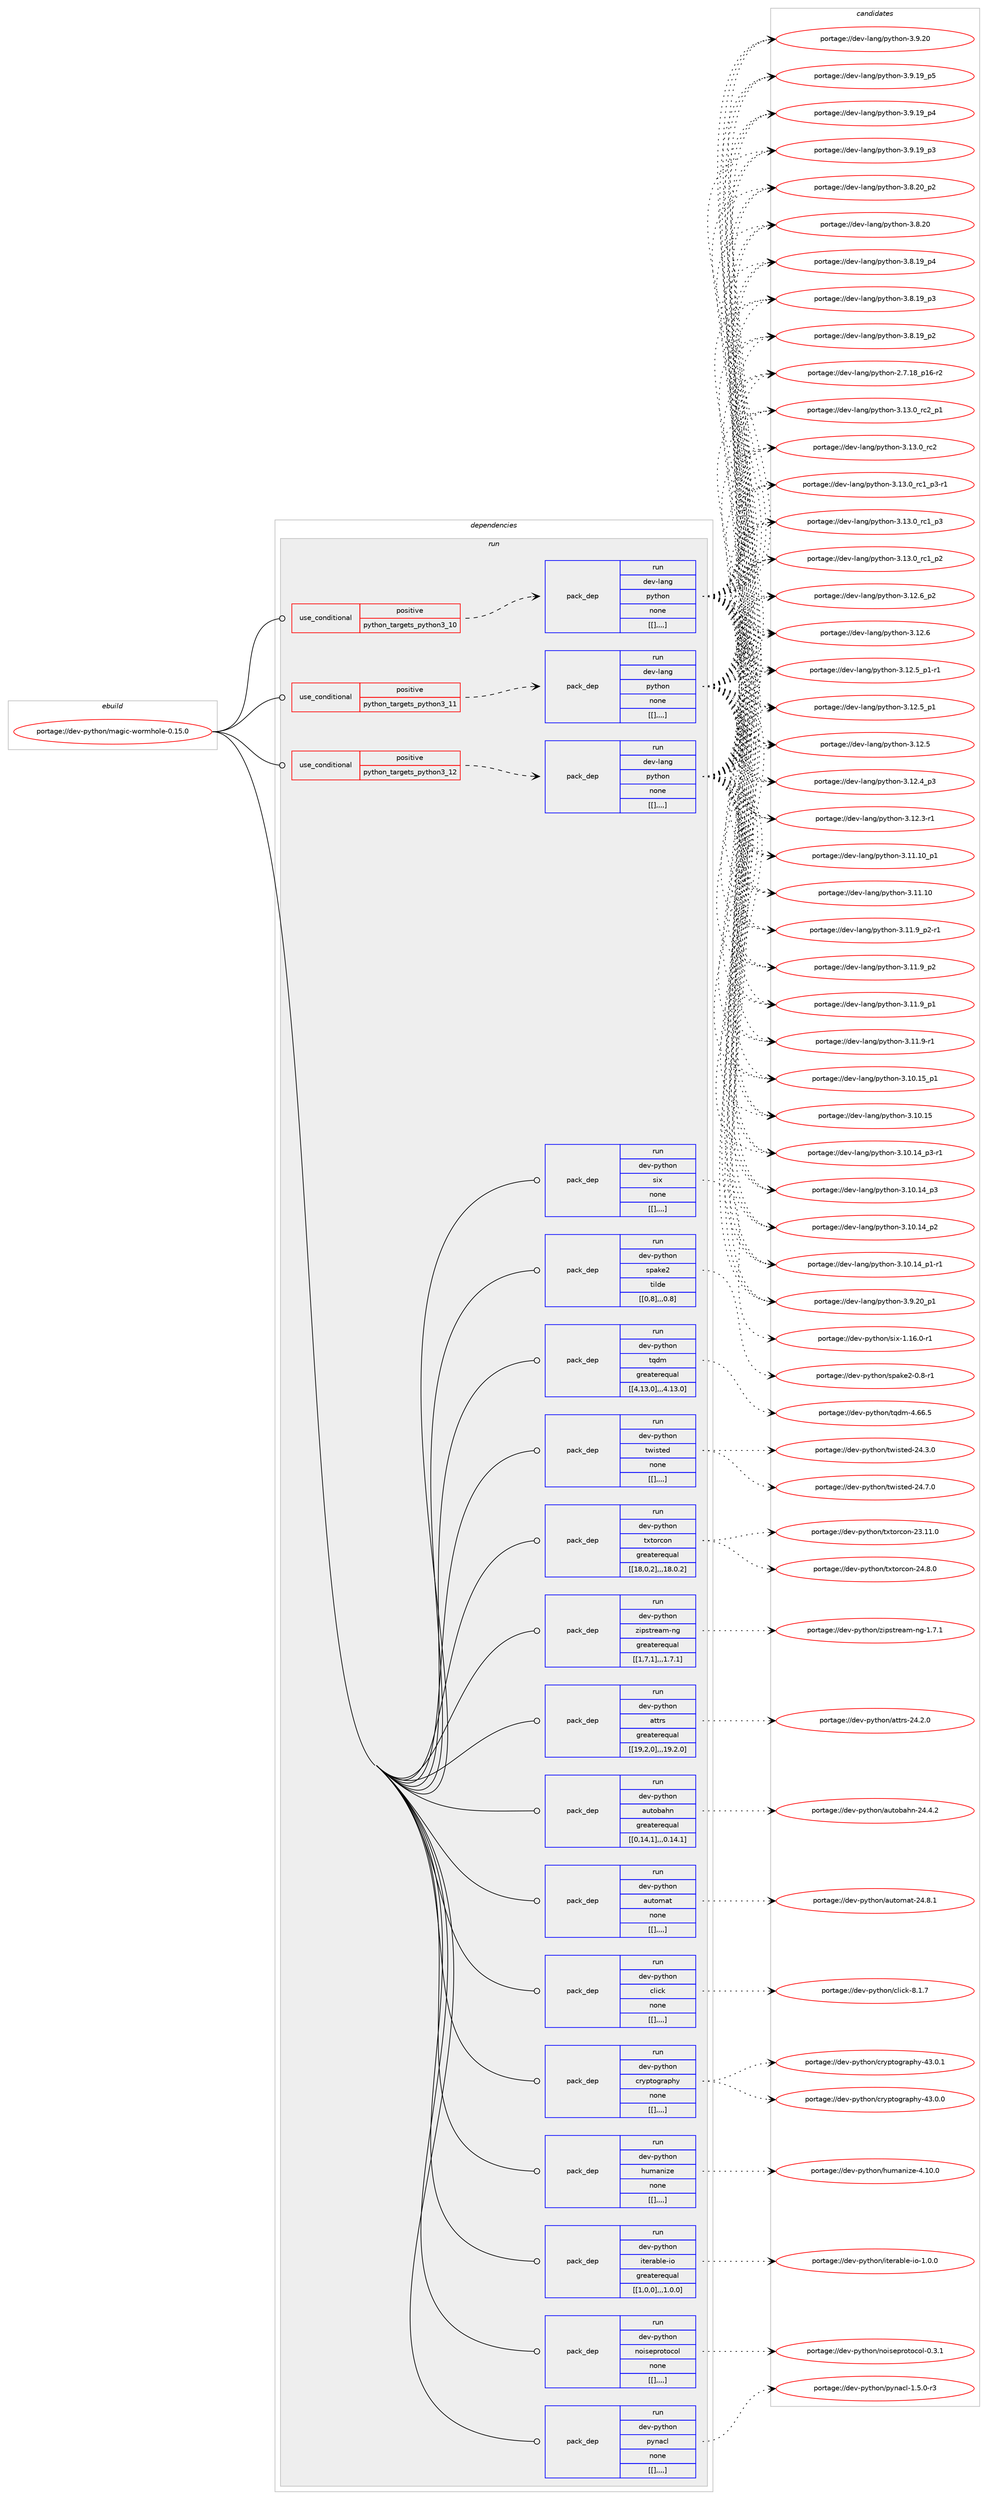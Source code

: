 digraph prolog {

# *************
# Graph options
# *************

newrank=true;
concentrate=true;
compound=true;
graph [rankdir=LR,fontname=Helvetica,fontsize=10,ranksep=1.5];#, ranksep=2.5, nodesep=0.2];
edge  [arrowhead=vee];
node  [fontname=Helvetica,fontsize=10];

# **********
# The ebuild
# **********

subgraph cluster_leftcol {
color=gray;
label=<<i>ebuild</i>>;
id [label="portage://dev-python/magic-wormhole-0.15.0", color=red, width=4, href="../dev-python/magic-wormhole-0.15.0.svg"];
}

# ****************
# The dependencies
# ****************

subgraph cluster_midcol {
color=gray;
label=<<i>dependencies</i>>;
subgraph cluster_compile {
fillcolor="#eeeeee";
style=filled;
label=<<i>compile</i>>;
}
subgraph cluster_compileandrun {
fillcolor="#eeeeee";
style=filled;
label=<<i>compile and run</i>>;
}
subgraph cluster_run {
fillcolor="#eeeeee";
style=filled;
label=<<i>run</i>>;
subgraph cond35739 {
dependency152443 [label=<<TABLE BORDER="0" CELLBORDER="1" CELLSPACING="0" CELLPADDING="4"><TR><TD ROWSPAN="3" CELLPADDING="10">use_conditional</TD></TR><TR><TD>positive</TD></TR><TR><TD>python_targets_python3_10</TD></TR></TABLE>>, shape=none, color=red];
subgraph pack115490 {
dependency152444 [label=<<TABLE BORDER="0" CELLBORDER="1" CELLSPACING="0" CELLPADDING="4" WIDTH="220"><TR><TD ROWSPAN="6" CELLPADDING="30">pack_dep</TD></TR><TR><TD WIDTH="110">run</TD></TR><TR><TD>dev-lang</TD></TR><TR><TD>python</TD></TR><TR><TD>none</TD></TR><TR><TD>[[],,,,]</TD></TR></TABLE>>, shape=none, color=blue];
}
dependency152443:e -> dependency152444:w [weight=20,style="dashed",arrowhead="vee"];
}
id:e -> dependency152443:w [weight=20,style="solid",arrowhead="odot"];
subgraph cond35740 {
dependency152445 [label=<<TABLE BORDER="0" CELLBORDER="1" CELLSPACING="0" CELLPADDING="4"><TR><TD ROWSPAN="3" CELLPADDING="10">use_conditional</TD></TR><TR><TD>positive</TD></TR><TR><TD>python_targets_python3_11</TD></TR></TABLE>>, shape=none, color=red];
subgraph pack115491 {
dependency152446 [label=<<TABLE BORDER="0" CELLBORDER="1" CELLSPACING="0" CELLPADDING="4" WIDTH="220"><TR><TD ROWSPAN="6" CELLPADDING="30">pack_dep</TD></TR><TR><TD WIDTH="110">run</TD></TR><TR><TD>dev-lang</TD></TR><TR><TD>python</TD></TR><TR><TD>none</TD></TR><TR><TD>[[],,,,]</TD></TR></TABLE>>, shape=none, color=blue];
}
dependency152445:e -> dependency152446:w [weight=20,style="dashed",arrowhead="vee"];
}
id:e -> dependency152445:w [weight=20,style="solid",arrowhead="odot"];
subgraph cond35741 {
dependency152447 [label=<<TABLE BORDER="0" CELLBORDER="1" CELLSPACING="0" CELLPADDING="4"><TR><TD ROWSPAN="3" CELLPADDING="10">use_conditional</TD></TR><TR><TD>positive</TD></TR><TR><TD>python_targets_python3_12</TD></TR></TABLE>>, shape=none, color=red];
subgraph pack115492 {
dependency152448 [label=<<TABLE BORDER="0" CELLBORDER="1" CELLSPACING="0" CELLPADDING="4" WIDTH="220"><TR><TD ROWSPAN="6" CELLPADDING="30">pack_dep</TD></TR><TR><TD WIDTH="110">run</TD></TR><TR><TD>dev-lang</TD></TR><TR><TD>python</TD></TR><TR><TD>none</TD></TR><TR><TD>[[],,,,]</TD></TR></TABLE>>, shape=none, color=blue];
}
dependency152447:e -> dependency152448:w [weight=20,style="dashed",arrowhead="vee"];
}
id:e -> dependency152447:w [weight=20,style="solid",arrowhead="odot"];
subgraph pack115493 {
dependency152449 [label=<<TABLE BORDER="0" CELLBORDER="1" CELLSPACING="0" CELLPADDING="4" WIDTH="220"><TR><TD ROWSPAN="6" CELLPADDING="30">pack_dep</TD></TR><TR><TD WIDTH="110">run</TD></TR><TR><TD>dev-python</TD></TR><TR><TD>attrs</TD></TR><TR><TD>greaterequal</TD></TR><TR><TD>[[19,2,0],,,19.2.0]</TD></TR></TABLE>>, shape=none, color=blue];
}
id:e -> dependency152449:w [weight=20,style="solid",arrowhead="odot"];
subgraph pack115494 {
dependency152450 [label=<<TABLE BORDER="0" CELLBORDER="1" CELLSPACING="0" CELLPADDING="4" WIDTH="220"><TR><TD ROWSPAN="6" CELLPADDING="30">pack_dep</TD></TR><TR><TD WIDTH="110">run</TD></TR><TR><TD>dev-python</TD></TR><TR><TD>autobahn</TD></TR><TR><TD>greaterequal</TD></TR><TR><TD>[[0,14,1],,,0.14.1]</TD></TR></TABLE>>, shape=none, color=blue];
}
id:e -> dependency152450:w [weight=20,style="solid",arrowhead="odot"];
subgraph pack115495 {
dependency152451 [label=<<TABLE BORDER="0" CELLBORDER="1" CELLSPACING="0" CELLPADDING="4" WIDTH="220"><TR><TD ROWSPAN="6" CELLPADDING="30">pack_dep</TD></TR><TR><TD WIDTH="110">run</TD></TR><TR><TD>dev-python</TD></TR><TR><TD>automat</TD></TR><TR><TD>none</TD></TR><TR><TD>[[],,,,]</TD></TR></TABLE>>, shape=none, color=blue];
}
id:e -> dependency152451:w [weight=20,style="solid",arrowhead="odot"];
subgraph pack115496 {
dependency152452 [label=<<TABLE BORDER="0" CELLBORDER="1" CELLSPACING="0" CELLPADDING="4" WIDTH="220"><TR><TD ROWSPAN="6" CELLPADDING="30">pack_dep</TD></TR><TR><TD WIDTH="110">run</TD></TR><TR><TD>dev-python</TD></TR><TR><TD>click</TD></TR><TR><TD>none</TD></TR><TR><TD>[[],,,,]</TD></TR></TABLE>>, shape=none, color=blue];
}
id:e -> dependency152452:w [weight=20,style="solid",arrowhead="odot"];
subgraph pack115497 {
dependency152453 [label=<<TABLE BORDER="0" CELLBORDER="1" CELLSPACING="0" CELLPADDING="4" WIDTH="220"><TR><TD ROWSPAN="6" CELLPADDING="30">pack_dep</TD></TR><TR><TD WIDTH="110">run</TD></TR><TR><TD>dev-python</TD></TR><TR><TD>cryptography</TD></TR><TR><TD>none</TD></TR><TR><TD>[[],,,,]</TD></TR></TABLE>>, shape=none, color=blue];
}
id:e -> dependency152453:w [weight=20,style="solid",arrowhead="odot"];
subgraph pack115498 {
dependency152454 [label=<<TABLE BORDER="0" CELLBORDER="1" CELLSPACING="0" CELLPADDING="4" WIDTH="220"><TR><TD ROWSPAN="6" CELLPADDING="30">pack_dep</TD></TR><TR><TD WIDTH="110">run</TD></TR><TR><TD>dev-python</TD></TR><TR><TD>humanize</TD></TR><TR><TD>none</TD></TR><TR><TD>[[],,,,]</TD></TR></TABLE>>, shape=none, color=blue];
}
id:e -> dependency152454:w [weight=20,style="solid",arrowhead="odot"];
subgraph pack115499 {
dependency152455 [label=<<TABLE BORDER="0" CELLBORDER="1" CELLSPACING="0" CELLPADDING="4" WIDTH="220"><TR><TD ROWSPAN="6" CELLPADDING="30">pack_dep</TD></TR><TR><TD WIDTH="110">run</TD></TR><TR><TD>dev-python</TD></TR><TR><TD>iterable-io</TD></TR><TR><TD>greaterequal</TD></TR><TR><TD>[[1,0,0],,,1.0.0]</TD></TR></TABLE>>, shape=none, color=blue];
}
id:e -> dependency152455:w [weight=20,style="solid",arrowhead="odot"];
subgraph pack115500 {
dependency152456 [label=<<TABLE BORDER="0" CELLBORDER="1" CELLSPACING="0" CELLPADDING="4" WIDTH="220"><TR><TD ROWSPAN="6" CELLPADDING="30">pack_dep</TD></TR><TR><TD WIDTH="110">run</TD></TR><TR><TD>dev-python</TD></TR><TR><TD>noiseprotocol</TD></TR><TR><TD>none</TD></TR><TR><TD>[[],,,,]</TD></TR></TABLE>>, shape=none, color=blue];
}
id:e -> dependency152456:w [weight=20,style="solid",arrowhead="odot"];
subgraph pack115501 {
dependency152457 [label=<<TABLE BORDER="0" CELLBORDER="1" CELLSPACING="0" CELLPADDING="4" WIDTH="220"><TR><TD ROWSPAN="6" CELLPADDING="30">pack_dep</TD></TR><TR><TD WIDTH="110">run</TD></TR><TR><TD>dev-python</TD></TR><TR><TD>pynacl</TD></TR><TR><TD>none</TD></TR><TR><TD>[[],,,,]</TD></TR></TABLE>>, shape=none, color=blue];
}
id:e -> dependency152457:w [weight=20,style="solid",arrowhead="odot"];
subgraph pack115502 {
dependency152458 [label=<<TABLE BORDER="0" CELLBORDER="1" CELLSPACING="0" CELLPADDING="4" WIDTH="220"><TR><TD ROWSPAN="6" CELLPADDING="30">pack_dep</TD></TR><TR><TD WIDTH="110">run</TD></TR><TR><TD>dev-python</TD></TR><TR><TD>six</TD></TR><TR><TD>none</TD></TR><TR><TD>[[],,,,]</TD></TR></TABLE>>, shape=none, color=blue];
}
id:e -> dependency152458:w [weight=20,style="solid",arrowhead="odot"];
subgraph pack115503 {
dependency152459 [label=<<TABLE BORDER="0" CELLBORDER="1" CELLSPACING="0" CELLPADDING="4" WIDTH="220"><TR><TD ROWSPAN="6" CELLPADDING="30">pack_dep</TD></TR><TR><TD WIDTH="110">run</TD></TR><TR><TD>dev-python</TD></TR><TR><TD>spake2</TD></TR><TR><TD>tilde</TD></TR><TR><TD>[[0,8],,,0.8]</TD></TR></TABLE>>, shape=none, color=blue];
}
id:e -> dependency152459:w [weight=20,style="solid",arrowhead="odot"];
subgraph pack115504 {
dependency152460 [label=<<TABLE BORDER="0" CELLBORDER="1" CELLSPACING="0" CELLPADDING="4" WIDTH="220"><TR><TD ROWSPAN="6" CELLPADDING="30">pack_dep</TD></TR><TR><TD WIDTH="110">run</TD></TR><TR><TD>dev-python</TD></TR><TR><TD>tqdm</TD></TR><TR><TD>greaterequal</TD></TR><TR><TD>[[4,13,0],,,4.13.0]</TD></TR></TABLE>>, shape=none, color=blue];
}
id:e -> dependency152460:w [weight=20,style="solid",arrowhead="odot"];
subgraph pack115505 {
dependency152461 [label=<<TABLE BORDER="0" CELLBORDER="1" CELLSPACING="0" CELLPADDING="4" WIDTH="220"><TR><TD ROWSPAN="6" CELLPADDING="30">pack_dep</TD></TR><TR><TD WIDTH="110">run</TD></TR><TR><TD>dev-python</TD></TR><TR><TD>twisted</TD></TR><TR><TD>none</TD></TR><TR><TD>[[],,,,]</TD></TR></TABLE>>, shape=none, color=blue];
}
id:e -> dependency152461:w [weight=20,style="solid",arrowhead="odot"];
subgraph pack115506 {
dependency152462 [label=<<TABLE BORDER="0" CELLBORDER="1" CELLSPACING="0" CELLPADDING="4" WIDTH="220"><TR><TD ROWSPAN="6" CELLPADDING="30">pack_dep</TD></TR><TR><TD WIDTH="110">run</TD></TR><TR><TD>dev-python</TD></TR><TR><TD>txtorcon</TD></TR><TR><TD>greaterequal</TD></TR><TR><TD>[[18,0,2],,,18.0.2]</TD></TR></TABLE>>, shape=none, color=blue];
}
id:e -> dependency152462:w [weight=20,style="solid",arrowhead="odot"];
subgraph pack115507 {
dependency152463 [label=<<TABLE BORDER="0" CELLBORDER="1" CELLSPACING="0" CELLPADDING="4" WIDTH="220"><TR><TD ROWSPAN="6" CELLPADDING="30">pack_dep</TD></TR><TR><TD WIDTH="110">run</TD></TR><TR><TD>dev-python</TD></TR><TR><TD>zipstream-ng</TD></TR><TR><TD>greaterequal</TD></TR><TR><TD>[[1,7,1],,,1.7.1]</TD></TR></TABLE>>, shape=none, color=blue];
}
id:e -> dependency152463:w [weight=20,style="solid",arrowhead="odot"];
}
}

# **************
# The candidates
# **************

subgraph cluster_choices {
rank=same;
color=gray;
label=<<i>candidates</i>>;

subgraph choice115490 {
color=black;
nodesep=1;
choice100101118451089711010347112121116104111110455146495146489511499509511249 [label="portage://dev-lang/python-3.13.0_rc2_p1", color=red, width=4,href="../dev-lang/python-3.13.0_rc2_p1.svg"];
choice10010111845108971101034711212111610411111045514649514648951149950 [label="portage://dev-lang/python-3.13.0_rc2", color=red, width=4,href="../dev-lang/python-3.13.0_rc2.svg"];
choice1001011184510897110103471121211161041111104551464951464895114994995112514511449 [label="portage://dev-lang/python-3.13.0_rc1_p3-r1", color=red, width=4,href="../dev-lang/python-3.13.0_rc1_p3-r1.svg"];
choice100101118451089711010347112121116104111110455146495146489511499499511251 [label="portage://dev-lang/python-3.13.0_rc1_p3", color=red, width=4,href="../dev-lang/python-3.13.0_rc1_p3.svg"];
choice100101118451089711010347112121116104111110455146495146489511499499511250 [label="portage://dev-lang/python-3.13.0_rc1_p2", color=red, width=4,href="../dev-lang/python-3.13.0_rc1_p2.svg"];
choice100101118451089711010347112121116104111110455146495046549511250 [label="portage://dev-lang/python-3.12.6_p2", color=red, width=4,href="../dev-lang/python-3.12.6_p2.svg"];
choice10010111845108971101034711212111610411111045514649504654 [label="portage://dev-lang/python-3.12.6", color=red, width=4,href="../dev-lang/python-3.12.6.svg"];
choice1001011184510897110103471121211161041111104551464950465395112494511449 [label="portage://dev-lang/python-3.12.5_p1-r1", color=red, width=4,href="../dev-lang/python-3.12.5_p1-r1.svg"];
choice100101118451089711010347112121116104111110455146495046539511249 [label="portage://dev-lang/python-3.12.5_p1", color=red, width=4,href="../dev-lang/python-3.12.5_p1.svg"];
choice10010111845108971101034711212111610411111045514649504653 [label="portage://dev-lang/python-3.12.5", color=red, width=4,href="../dev-lang/python-3.12.5.svg"];
choice100101118451089711010347112121116104111110455146495046529511251 [label="portage://dev-lang/python-3.12.4_p3", color=red, width=4,href="../dev-lang/python-3.12.4_p3.svg"];
choice100101118451089711010347112121116104111110455146495046514511449 [label="portage://dev-lang/python-3.12.3-r1", color=red, width=4,href="../dev-lang/python-3.12.3-r1.svg"];
choice10010111845108971101034711212111610411111045514649494649489511249 [label="portage://dev-lang/python-3.11.10_p1", color=red, width=4,href="../dev-lang/python-3.11.10_p1.svg"];
choice1001011184510897110103471121211161041111104551464949464948 [label="portage://dev-lang/python-3.11.10", color=red, width=4,href="../dev-lang/python-3.11.10.svg"];
choice1001011184510897110103471121211161041111104551464949465795112504511449 [label="portage://dev-lang/python-3.11.9_p2-r1", color=red, width=4,href="../dev-lang/python-3.11.9_p2-r1.svg"];
choice100101118451089711010347112121116104111110455146494946579511250 [label="portage://dev-lang/python-3.11.9_p2", color=red, width=4,href="../dev-lang/python-3.11.9_p2.svg"];
choice100101118451089711010347112121116104111110455146494946579511249 [label="portage://dev-lang/python-3.11.9_p1", color=red, width=4,href="../dev-lang/python-3.11.9_p1.svg"];
choice100101118451089711010347112121116104111110455146494946574511449 [label="portage://dev-lang/python-3.11.9-r1", color=red, width=4,href="../dev-lang/python-3.11.9-r1.svg"];
choice10010111845108971101034711212111610411111045514649484649539511249 [label="portage://dev-lang/python-3.10.15_p1", color=red, width=4,href="../dev-lang/python-3.10.15_p1.svg"];
choice1001011184510897110103471121211161041111104551464948464953 [label="portage://dev-lang/python-3.10.15", color=red, width=4,href="../dev-lang/python-3.10.15.svg"];
choice100101118451089711010347112121116104111110455146494846495295112514511449 [label="portage://dev-lang/python-3.10.14_p3-r1", color=red, width=4,href="../dev-lang/python-3.10.14_p3-r1.svg"];
choice10010111845108971101034711212111610411111045514649484649529511251 [label="portage://dev-lang/python-3.10.14_p3", color=red, width=4,href="../dev-lang/python-3.10.14_p3.svg"];
choice10010111845108971101034711212111610411111045514649484649529511250 [label="portage://dev-lang/python-3.10.14_p2", color=red, width=4,href="../dev-lang/python-3.10.14_p2.svg"];
choice100101118451089711010347112121116104111110455146494846495295112494511449 [label="portage://dev-lang/python-3.10.14_p1-r1", color=red, width=4,href="../dev-lang/python-3.10.14_p1-r1.svg"];
choice100101118451089711010347112121116104111110455146574650489511249 [label="portage://dev-lang/python-3.9.20_p1", color=red, width=4,href="../dev-lang/python-3.9.20_p1.svg"];
choice10010111845108971101034711212111610411111045514657465048 [label="portage://dev-lang/python-3.9.20", color=red, width=4,href="../dev-lang/python-3.9.20.svg"];
choice100101118451089711010347112121116104111110455146574649579511253 [label="portage://dev-lang/python-3.9.19_p5", color=red, width=4,href="../dev-lang/python-3.9.19_p5.svg"];
choice100101118451089711010347112121116104111110455146574649579511252 [label="portage://dev-lang/python-3.9.19_p4", color=red, width=4,href="../dev-lang/python-3.9.19_p4.svg"];
choice100101118451089711010347112121116104111110455146574649579511251 [label="portage://dev-lang/python-3.9.19_p3", color=red, width=4,href="../dev-lang/python-3.9.19_p3.svg"];
choice100101118451089711010347112121116104111110455146564650489511250 [label="portage://dev-lang/python-3.8.20_p2", color=red, width=4,href="../dev-lang/python-3.8.20_p2.svg"];
choice10010111845108971101034711212111610411111045514656465048 [label="portage://dev-lang/python-3.8.20", color=red, width=4,href="../dev-lang/python-3.8.20.svg"];
choice100101118451089711010347112121116104111110455146564649579511252 [label="portage://dev-lang/python-3.8.19_p4", color=red, width=4,href="../dev-lang/python-3.8.19_p4.svg"];
choice100101118451089711010347112121116104111110455146564649579511251 [label="portage://dev-lang/python-3.8.19_p3", color=red, width=4,href="../dev-lang/python-3.8.19_p3.svg"];
choice100101118451089711010347112121116104111110455146564649579511250 [label="portage://dev-lang/python-3.8.19_p2", color=red, width=4,href="../dev-lang/python-3.8.19_p2.svg"];
choice100101118451089711010347112121116104111110455046554649569511249544511450 [label="portage://dev-lang/python-2.7.18_p16-r2", color=red, width=4,href="../dev-lang/python-2.7.18_p16-r2.svg"];
dependency152444:e -> choice100101118451089711010347112121116104111110455146495146489511499509511249:w [style=dotted,weight="100"];
dependency152444:e -> choice10010111845108971101034711212111610411111045514649514648951149950:w [style=dotted,weight="100"];
dependency152444:e -> choice1001011184510897110103471121211161041111104551464951464895114994995112514511449:w [style=dotted,weight="100"];
dependency152444:e -> choice100101118451089711010347112121116104111110455146495146489511499499511251:w [style=dotted,weight="100"];
dependency152444:e -> choice100101118451089711010347112121116104111110455146495146489511499499511250:w [style=dotted,weight="100"];
dependency152444:e -> choice100101118451089711010347112121116104111110455146495046549511250:w [style=dotted,weight="100"];
dependency152444:e -> choice10010111845108971101034711212111610411111045514649504654:w [style=dotted,weight="100"];
dependency152444:e -> choice1001011184510897110103471121211161041111104551464950465395112494511449:w [style=dotted,weight="100"];
dependency152444:e -> choice100101118451089711010347112121116104111110455146495046539511249:w [style=dotted,weight="100"];
dependency152444:e -> choice10010111845108971101034711212111610411111045514649504653:w [style=dotted,weight="100"];
dependency152444:e -> choice100101118451089711010347112121116104111110455146495046529511251:w [style=dotted,weight="100"];
dependency152444:e -> choice100101118451089711010347112121116104111110455146495046514511449:w [style=dotted,weight="100"];
dependency152444:e -> choice10010111845108971101034711212111610411111045514649494649489511249:w [style=dotted,weight="100"];
dependency152444:e -> choice1001011184510897110103471121211161041111104551464949464948:w [style=dotted,weight="100"];
dependency152444:e -> choice1001011184510897110103471121211161041111104551464949465795112504511449:w [style=dotted,weight="100"];
dependency152444:e -> choice100101118451089711010347112121116104111110455146494946579511250:w [style=dotted,weight="100"];
dependency152444:e -> choice100101118451089711010347112121116104111110455146494946579511249:w [style=dotted,weight="100"];
dependency152444:e -> choice100101118451089711010347112121116104111110455146494946574511449:w [style=dotted,weight="100"];
dependency152444:e -> choice10010111845108971101034711212111610411111045514649484649539511249:w [style=dotted,weight="100"];
dependency152444:e -> choice1001011184510897110103471121211161041111104551464948464953:w [style=dotted,weight="100"];
dependency152444:e -> choice100101118451089711010347112121116104111110455146494846495295112514511449:w [style=dotted,weight="100"];
dependency152444:e -> choice10010111845108971101034711212111610411111045514649484649529511251:w [style=dotted,weight="100"];
dependency152444:e -> choice10010111845108971101034711212111610411111045514649484649529511250:w [style=dotted,weight="100"];
dependency152444:e -> choice100101118451089711010347112121116104111110455146494846495295112494511449:w [style=dotted,weight="100"];
dependency152444:e -> choice100101118451089711010347112121116104111110455146574650489511249:w [style=dotted,weight="100"];
dependency152444:e -> choice10010111845108971101034711212111610411111045514657465048:w [style=dotted,weight="100"];
dependency152444:e -> choice100101118451089711010347112121116104111110455146574649579511253:w [style=dotted,weight="100"];
dependency152444:e -> choice100101118451089711010347112121116104111110455146574649579511252:w [style=dotted,weight="100"];
dependency152444:e -> choice100101118451089711010347112121116104111110455146574649579511251:w [style=dotted,weight="100"];
dependency152444:e -> choice100101118451089711010347112121116104111110455146564650489511250:w [style=dotted,weight="100"];
dependency152444:e -> choice10010111845108971101034711212111610411111045514656465048:w [style=dotted,weight="100"];
dependency152444:e -> choice100101118451089711010347112121116104111110455146564649579511252:w [style=dotted,weight="100"];
dependency152444:e -> choice100101118451089711010347112121116104111110455146564649579511251:w [style=dotted,weight="100"];
dependency152444:e -> choice100101118451089711010347112121116104111110455146564649579511250:w [style=dotted,weight="100"];
dependency152444:e -> choice100101118451089711010347112121116104111110455046554649569511249544511450:w [style=dotted,weight="100"];
}
subgraph choice115491 {
color=black;
nodesep=1;
choice100101118451089711010347112121116104111110455146495146489511499509511249 [label="portage://dev-lang/python-3.13.0_rc2_p1", color=red, width=4,href="../dev-lang/python-3.13.0_rc2_p1.svg"];
choice10010111845108971101034711212111610411111045514649514648951149950 [label="portage://dev-lang/python-3.13.0_rc2", color=red, width=4,href="../dev-lang/python-3.13.0_rc2.svg"];
choice1001011184510897110103471121211161041111104551464951464895114994995112514511449 [label="portage://dev-lang/python-3.13.0_rc1_p3-r1", color=red, width=4,href="../dev-lang/python-3.13.0_rc1_p3-r1.svg"];
choice100101118451089711010347112121116104111110455146495146489511499499511251 [label="portage://dev-lang/python-3.13.0_rc1_p3", color=red, width=4,href="../dev-lang/python-3.13.0_rc1_p3.svg"];
choice100101118451089711010347112121116104111110455146495146489511499499511250 [label="portage://dev-lang/python-3.13.0_rc1_p2", color=red, width=4,href="../dev-lang/python-3.13.0_rc1_p2.svg"];
choice100101118451089711010347112121116104111110455146495046549511250 [label="portage://dev-lang/python-3.12.6_p2", color=red, width=4,href="../dev-lang/python-3.12.6_p2.svg"];
choice10010111845108971101034711212111610411111045514649504654 [label="portage://dev-lang/python-3.12.6", color=red, width=4,href="../dev-lang/python-3.12.6.svg"];
choice1001011184510897110103471121211161041111104551464950465395112494511449 [label="portage://dev-lang/python-3.12.5_p1-r1", color=red, width=4,href="../dev-lang/python-3.12.5_p1-r1.svg"];
choice100101118451089711010347112121116104111110455146495046539511249 [label="portage://dev-lang/python-3.12.5_p1", color=red, width=4,href="../dev-lang/python-3.12.5_p1.svg"];
choice10010111845108971101034711212111610411111045514649504653 [label="portage://dev-lang/python-3.12.5", color=red, width=4,href="../dev-lang/python-3.12.5.svg"];
choice100101118451089711010347112121116104111110455146495046529511251 [label="portage://dev-lang/python-3.12.4_p3", color=red, width=4,href="../dev-lang/python-3.12.4_p3.svg"];
choice100101118451089711010347112121116104111110455146495046514511449 [label="portage://dev-lang/python-3.12.3-r1", color=red, width=4,href="../dev-lang/python-3.12.3-r1.svg"];
choice10010111845108971101034711212111610411111045514649494649489511249 [label="portage://dev-lang/python-3.11.10_p1", color=red, width=4,href="../dev-lang/python-3.11.10_p1.svg"];
choice1001011184510897110103471121211161041111104551464949464948 [label="portage://dev-lang/python-3.11.10", color=red, width=4,href="../dev-lang/python-3.11.10.svg"];
choice1001011184510897110103471121211161041111104551464949465795112504511449 [label="portage://dev-lang/python-3.11.9_p2-r1", color=red, width=4,href="../dev-lang/python-3.11.9_p2-r1.svg"];
choice100101118451089711010347112121116104111110455146494946579511250 [label="portage://dev-lang/python-3.11.9_p2", color=red, width=4,href="../dev-lang/python-3.11.9_p2.svg"];
choice100101118451089711010347112121116104111110455146494946579511249 [label="portage://dev-lang/python-3.11.9_p1", color=red, width=4,href="../dev-lang/python-3.11.9_p1.svg"];
choice100101118451089711010347112121116104111110455146494946574511449 [label="portage://dev-lang/python-3.11.9-r1", color=red, width=4,href="../dev-lang/python-3.11.9-r1.svg"];
choice10010111845108971101034711212111610411111045514649484649539511249 [label="portage://dev-lang/python-3.10.15_p1", color=red, width=4,href="../dev-lang/python-3.10.15_p1.svg"];
choice1001011184510897110103471121211161041111104551464948464953 [label="portage://dev-lang/python-3.10.15", color=red, width=4,href="../dev-lang/python-3.10.15.svg"];
choice100101118451089711010347112121116104111110455146494846495295112514511449 [label="portage://dev-lang/python-3.10.14_p3-r1", color=red, width=4,href="../dev-lang/python-3.10.14_p3-r1.svg"];
choice10010111845108971101034711212111610411111045514649484649529511251 [label="portage://dev-lang/python-3.10.14_p3", color=red, width=4,href="../dev-lang/python-3.10.14_p3.svg"];
choice10010111845108971101034711212111610411111045514649484649529511250 [label="portage://dev-lang/python-3.10.14_p2", color=red, width=4,href="../dev-lang/python-3.10.14_p2.svg"];
choice100101118451089711010347112121116104111110455146494846495295112494511449 [label="portage://dev-lang/python-3.10.14_p1-r1", color=red, width=4,href="../dev-lang/python-3.10.14_p1-r1.svg"];
choice100101118451089711010347112121116104111110455146574650489511249 [label="portage://dev-lang/python-3.9.20_p1", color=red, width=4,href="../dev-lang/python-3.9.20_p1.svg"];
choice10010111845108971101034711212111610411111045514657465048 [label="portage://dev-lang/python-3.9.20", color=red, width=4,href="../dev-lang/python-3.9.20.svg"];
choice100101118451089711010347112121116104111110455146574649579511253 [label="portage://dev-lang/python-3.9.19_p5", color=red, width=4,href="../dev-lang/python-3.9.19_p5.svg"];
choice100101118451089711010347112121116104111110455146574649579511252 [label="portage://dev-lang/python-3.9.19_p4", color=red, width=4,href="../dev-lang/python-3.9.19_p4.svg"];
choice100101118451089711010347112121116104111110455146574649579511251 [label="portage://dev-lang/python-3.9.19_p3", color=red, width=4,href="../dev-lang/python-3.9.19_p3.svg"];
choice100101118451089711010347112121116104111110455146564650489511250 [label="portage://dev-lang/python-3.8.20_p2", color=red, width=4,href="../dev-lang/python-3.8.20_p2.svg"];
choice10010111845108971101034711212111610411111045514656465048 [label="portage://dev-lang/python-3.8.20", color=red, width=4,href="../dev-lang/python-3.8.20.svg"];
choice100101118451089711010347112121116104111110455146564649579511252 [label="portage://dev-lang/python-3.8.19_p4", color=red, width=4,href="../dev-lang/python-3.8.19_p4.svg"];
choice100101118451089711010347112121116104111110455146564649579511251 [label="portage://dev-lang/python-3.8.19_p3", color=red, width=4,href="../dev-lang/python-3.8.19_p3.svg"];
choice100101118451089711010347112121116104111110455146564649579511250 [label="portage://dev-lang/python-3.8.19_p2", color=red, width=4,href="../dev-lang/python-3.8.19_p2.svg"];
choice100101118451089711010347112121116104111110455046554649569511249544511450 [label="portage://dev-lang/python-2.7.18_p16-r2", color=red, width=4,href="../dev-lang/python-2.7.18_p16-r2.svg"];
dependency152446:e -> choice100101118451089711010347112121116104111110455146495146489511499509511249:w [style=dotted,weight="100"];
dependency152446:e -> choice10010111845108971101034711212111610411111045514649514648951149950:w [style=dotted,weight="100"];
dependency152446:e -> choice1001011184510897110103471121211161041111104551464951464895114994995112514511449:w [style=dotted,weight="100"];
dependency152446:e -> choice100101118451089711010347112121116104111110455146495146489511499499511251:w [style=dotted,weight="100"];
dependency152446:e -> choice100101118451089711010347112121116104111110455146495146489511499499511250:w [style=dotted,weight="100"];
dependency152446:e -> choice100101118451089711010347112121116104111110455146495046549511250:w [style=dotted,weight="100"];
dependency152446:e -> choice10010111845108971101034711212111610411111045514649504654:w [style=dotted,weight="100"];
dependency152446:e -> choice1001011184510897110103471121211161041111104551464950465395112494511449:w [style=dotted,weight="100"];
dependency152446:e -> choice100101118451089711010347112121116104111110455146495046539511249:w [style=dotted,weight="100"];
dependency152446:e -> choice10010111845108971101034711212111610411111045514649504653:w [style=dotted,weight="100"];
dependency152446:e -> choice100101118451089711010347112121116104111110455146495046529511251:w [style=dotted,weight="100"];
dependency152446:e -> choice100101118451089711010347112121116104111110455146495046514511449:w [style=dotted,weight="100"];
dependency152446:e -> choice10010111845108971101034711212111610411111045514649494649489511249:w [style=dotted,weight="100"];
dependency152446:e -> choice1001011184510897110103471121211161041111104551464949464948:w [style=dotted,weight="100"];
dependency152446:e -> choice1001011184510897110103471121211161041111104551464949465795112504511449:w [style=dotted,weight="100"];
dependency152446:e -> choice100101118451089711010347112121116104111110455146494946579511250:w [style=dotted,weight="100"];
dependency152446:e -> choice100101118451089711010347112121116104111110455146494946579511249:w [style=dotted,weight="100"];
dependency152446:e -> choice100101118451089711010347112121116104111110455146494946574511449:w [style=dotted,weight="100"];
dependency152446:e -> choice10010111845108971101034711212111610411111045514649484649539511249:w [style=dotted,weight="100"];
dependency152446:e -> choice1001011184510897110103471121211161041111104551464948464953:w [style=dotted,weight="100"];
dependency152446:e -> choice100101118451089711010347112121116104111110455146494846495295112514511449:w [style=dotted,weight="100"];
dependency152446:e -> choice10010111845108971101034711212111610411111045514649484649529511251:w [style=dotted,weight="100"];
dependency152446:e -> choice10010111845108971101034711212111610411111045514649484649529511250:w [style=dotted,weight="100"];
dependency152446:e -> choice100101118451089711010347112121116104111110455146494846495295112494511449:w [style=dotted,weight="100"];
dependency152446:e -> choice100101118451089711010347112121116104111110455146574650489511249:w [style=dotted,weight="100"];
dependency152446:e -> choice10010111845108971101034711212111610411111045514657465048:w [style=dotted,weight="100"];
dependency152446:e -> choice100101118451089711010347112121116104111110455146574649579511253:w [style=dotted,weight="100"];
dependency152446:e -> choice100101118451089711010347112121116104111110455146574649579511252:w [style=dotted,weight="100"];
dependency152446:e -> choice100101118451089711010347112121116104111110455146574649579511251:w [style=dotted,weight="100"];
dependency152446:e -> choice100101118451089711010347112121116104111110455146564650489511250:w [style=dotted,weight="100"];
dependency152446:e -> choice10010111845108971101034711212111610411111045514656465048:w [style=dotted,weight="100"];
dependency152446:e -> choice100101118451089711010347112121116104111110455146564649579511252:w [style=dotted,weight="100"];
dependency152446:e -> choice100101118451089711010347112121116104111110455146564649579511251:w [style=dotted,weight="100"];
dependency152446:e -> choice100101118451089711010347112121116104111110455146564649579511250:w [style=dotted,weight="100"];
dependency152446:e -> choice100101118451089711010347112121116104111110455046554649569511249544511450:w [style=dotted,weight="100"];
}
subgraph choice115492 {
color=black;
nodesep=1;
choice100101118451089711010347112121116104111110455146495146489511499509511249 [label="portage://dev-lang/python-3.13.0_rc2_p1", color=red, width=4,href="../dev-lang/python-3.13.0_rc2_p1.svg"];
choice10010111845108971101034711212111610411111045514649514648951149950 [label="portage://dev-lang/python-3.13.0_rc2", color=red, width=4,href="../dev-lang/python-3.13.0_rc2.svg"];
choice1001011184510897110103471121211161041111104551464951464895114994995112514511449 [label="portage://dev-lang/python-3.13.0_rc1_p3-r1", color=red, width=4,href="../dev-lang/python-3.13.0_rc1_p3-r1.svg"];
choice100101118451089711010347112121116104111110455146495146489511499499511251 [label="portage://dev-lang/python-3.13.0_rc1_p3", color=red, width=4,href="../dev-lang/python-3.13.0_rc1_p3.svg"];
choice100101118451089711010347112121116104111110455146495146489511499499511250 [label="portage://dev-lang/python-3.13.0_rc1_p2", color=red, width=4,href="../dev-lang/python-3.13.0_rc1_p2.svg"];
choice100101118451089711010347112121116104111110455146495046549511250 [label="portage://dev-lang/python-3.12.6_p2", color=red, width=4,href="../dev-lang/python-3.12.6_p2.svg"];
choice10010111845108971101034711212111610411111045514649504654 [label="portage://dev-lang/python-3.12.6", color=red, width=4,href="../dev-lang/python-3.12.6.svg"];
choice1001011184510897110103471121211161041111104551464950465395112494511449 [label="portage://dev-lang/python-3.12.5_p1-r1", color=red, width=4,href="../dev-lang/python-3.12.5_p1-r1.svg"];
choice100101118451089711010347112121116104111110455146495046539511249 [label="portage://dev-lang/python-3.12.5_p1", color=red, width=4,href="../dev-lang/python-3.12.5_p1.svg"];
choice10010111845108971101034711212111610411111045514649504653 [label="portage://dev-lang/python-3.12.5", color=red, width=4,href="../dev-lang/python-3.12.5.svg"];
choice100101118451089711010347112121116104111110455146495046529511251 [label="portage://dev-lang/python-3.12.4_p3", color=red, width=4,href="../dev-lang/python-3.12.4_p3.svg"];
choice100101118451089711010347112121116104111110455146495046514511449 [label="portage://dev-lang/python-3.12.3-r1", color=red, width=4,href="../dev-lang/python-3.12.3-r1.svg"];
choice10010111845108971101034711212111610411111045514649494649489511249 [label="portage://dev-lang/python-3.11.10_p1", color=red, width=4,href="../dev-lang/python-3.11.10_p1.svg"];
choice1001011184510897110103471121211161041111104551464949464948 [label="portage://dev-lang/python-3.11.10", color=red, width=4,href="../dev-lang/python-3.11.10.svg"];
choice1001011184510897110103471121211161041111104551464949465795112504511449 [label="portage://dev-lang/python-3.11.9_p2-r1", color=red, width=4,href="../dev-lang/python-3.11.9_p2-r1.svg"];
choice100101118451089711010347112121116104111110455146494946579511250 [label="portage://dev-lang/python-3.11.9_p2", color=red, width=4,href="../dev-lang/python-3.11.9_p2.svg"];
choice100101118451089711010347112121116104111110455146494946579511249 [label="portage://dev-lang/python-3.11.9_p1", color=red, width=4,href="../dev-lang/python-3.11.9_p1.svg"];
choice100101118451089711010347112121116104111110455146494946574511449 [label="portage://dev-lang/python-3.11.9-r1", color=red, width=4,href="../dev-lang/python-3.11.9-r1.svg"];
choice10010111845108971101034711212111610411111045514649484649539511249 [label="portage://dev-lang/python-3.10.15_p1", color=red, width=4,href="../dev-lang/python-3.10.15_p1.svg"];
choice1001011184510897110103471121211161041111104551464948464953 [label="portage://dev-lang/python-3.10.15", color=red, width=4,href="../dev-lang/python-3.10.15.svg"];
choice100101118451089711010347112121116104111110455146494846495295112514511449 [label="portage://dev-lang/python-3.10.14_p3-r1", color=red, width=4,href="../dev-lang/python-3.10.14_p3-r1.svg"];
choice10010111845108971101034711212111610411111045514649484649529511251 [label="portage://dev-lang/python-3.10.14_p3", color=red, width=4,href="../dev-lang/python-3.10.14_p3.svg"];
choice10010111845108971101034711212111610411111045514649484649529511250 [label="portage://dev-lang/python-3.10.14_p2", color=red, width=4,href="../dev-lang/python-3.10.14_p2.svg"];
choice100101118451089711010347112121116104111110455146494846495295112494511449 [label="portage://dev-lang/python-3.10.14_p1-r1", color=red, width=4,href="../dev-lang/python-3.10.14_p1-r1.svg"];
choice100101118451089711010347112121116104111110455146574650489511249 [label="portage://dev-lang/python-3.9.20_p1", color=red, width=4,href="../dev-lang/python-3.9.20_p1.svg"];
choice10010111845108971101034711212111610411111045514657465048 [label="portage://dev-lang/python-3.9.20", color=red, width=4,href="../dev-lang/python-3.9.20.svg"];
choice100101118451089711010347112121116104111110455146574649579511253 [label="portage://dev-lang/python-3.9.19_p5", color=red, width=4,href="../dev-lang/python-3.9.19_p5.svg"];
choice100101118451089711010347112121116104111110455146574649579511252 [label="portage://dev-lang/python-3.9.19_p4", color=red, width=4,href="../dev-lang/python-3.9.19_p4.svg"];
choice100101118451089711010347112121116104111110455146574649579511251 [label="portage://dev-lang/python-3.9.19_p3", color=red, width=4,href="../dev-lang/python-3.9.19_p3.svg"];
choice100101118451089711010347112121116104111110455146564650489511250 [label="portage://dev-lang/python-3.8.20_p2", color=red, width=4,href="../dev-lang/python-3.8.20_p2.svg"];
choice10010111845108971101034711212111610411111045514656465048 [label="portage://dev-lang/python-3.8.20", color=red, width=4,href="../dev-lang/python-3.8.20.svg"];
choice100101118451089711010347112121116104111110455146564649579511252 [label="portage://dev-lang/python-3.8.19_p4", color=red, width=4,href="../dev-lang/python-3.8.19_p4.svg"];
choice100101118451089711010347112121116104111110455146564649579511251 [label="portage://dev-lang/python-3.8.19_p3", color=red, width=4,href="../dev-lang/python-3.8.19_p3.svg"];
choice100101118451089711010347112121116104111110455146564649579511250 [label="portage://dev-lang/python-3.8.19_p2", color=red, width=4,href="../dev-lang/python-3.8.19_p2.svg"];
choice100101118451089711010347112121116104111110455046554649569511249544511450 [label="portage://dev-lang/python-2.7.18_p16-r2", color=red, width=4,href="../dev-lang/python-2.7.18_p16-r2.svg"];
dependency152448:e -> choice100101118451089711010347112121116104111110455146495146489511499509511249:w [style=dotted,weight="100"];
dependency152448:e -> choice10010111845108971101034711212111610411111045514649514648951149950:w [style=dotted,weight="100"];
dependency152448:e -> choice1001011184510897110103471121211161041111104551464951464895114994995112514511449:w [style=dotted,weight="100"];
dependency152448:e -> choice100101118451089711010347112121116104111110455146495146489511499499511251:w [style=dotted,weight="100"];
dependency152448:e -> choice100101118451089711010347112121116104111110455146495146489511499499511250:w [style=dotted,weight="100"];
dependency152448:e -> choice100101118451089711010347112121116104111110455146495046549511250:w [style=dotted,weight="100"];
dependency152448:e -> choice10010111845108971101034711212111610411111045514649504654:w [style=dotted,weight="100"];
dependency152448:e -> choice1001011184510897110103471121211161041111104551464950465395112494511449:w [style=dotted,weight="100"];
dependency152448:e -> choice100101118451089711010347112121116104111110455146495046539511249:w [style=dotted,weight="100"];
dependency152448:e -> choice10010111845108971101034711212111610411111045514649504653:w [style=dotted,weight="100"];
dependency152448:e -> choice100101118451089711010347112121116104111110455146495046529511251:w [style=dotted,weight="100"];
dependency152448:e -> choice100101118451089711010347112121116104111110455146495046514511449:w [style=dotted,weight="100"];
dependency152448:e -> choice10010111845108971101034711212111610411111045514649494649489511249:w [style=dotted,weight="100"];
dependency152448:e -> choice1001011184510897110103471121211161041111104551464949464948:w [style=dotted,weight="100"];
dependency152448:e -> choice1001011184510897110103471121211161041111104551464949465795112504511449:w [style=dotted,weight="100"];
dependency152448:e -> choice100101118451089711010347112121116104111110455146494946579511250:w [style=dotted,weight="100"];
dependency152448:e -> choice100101118451089711010347112121116104111110455146494946579511249:w [style=dotted,weight="100"];
dependency152448:e -> choice100101118451089711010347112121116104111110455146494946574511449:w [style=dotted,weight="100"];
dependency152448:e -> choice10010111845108971101034711212111610411111045514649484649539511249:w [style=dotted,weight="100"];
dependency152448:e -> choice1001011184510897110103471121211161041111104551464948464953:w [style=dotted,weight="100"];
dependency152448:e -> choice100101118451089711010347112121116104111110455146494846495295112514511449:w [style=dotted,weight="100"];
dependency152448:e -> choice10010111845108971101034711212111610411111045514649484649529511251:w [style=dotted,weight="100"];
dependency152448:e -> choice10010111845108971101034711212111610411111045514649484649529511250:w [style=dotted,weight="100"];
dependency152448:e -> choice100101118451089711010347112121116104111110455146494846495295112494511449:w [style=dotted,weight="100"];
dependency152448:e -> choice100101118451089711010347112121116104111110455146574650489511249:w [style=dotted,weight="100"];
dependency152448:e -> choice10010111845108971101034711212111610411111045514657465048:w [style=dotted,weight="100"];
dependency152448:e -> choice100101118451089711010347112121116104111110455146574649579511253:w [style=dotted,weight="100"];
dependency152448:e -> choice100101118451089711010347112121116104111110455146574649579511252:w [style=dotted,weight="100"];
dependency152448:e -> choice100101118451089711010347112121116104111110455146574649579511251:w [style=dotted,weight="100"];
dependency152448:e -> choice100101118451089711010347112121116104111110455146564650489511250:w [style=dotted,weight="100"];
dependency152448:e -> choice10010111845108971101034711212111610411111045514656465048:w [style=dotted,weight="100"];
dependency152448:e -> choice100101118451089711010347112121116104111110455146564649579511252:w [style=dotted,weight="100"];
dependency152448:e -> choice100101118451089711010347112121116104111110455146564649579511251:w [style=dotted,weight="100"];
dependency152448:e -> choice100101118451089711010347112121116104111110455146564649579511250:w [style=dotted,weight="100"];
dependency152448:e -> choice100101118451089711010347112121116104111110455046554649569511249544511450:w [style=dotted,weight="100"];
}
subgraph choice115493 {
color=black;
nodesep=1;
choice10010111845112121116104111110479711611611411545505246504648 [label="portage://dev-python/attrs-24.2.0", color=red, width=4,href="../dev-python/attrs-24.2.0.svg"];
dependency152449:e -> choice10010111845112121116104111110479711611611411545505246504648:w [style=dotted,weight="100"];
}
subgraph choice115494 {
color=black;
nodesep=1;
choice100101118451121211161041111104797117116111989710411045505246524650 [label="portage://dev-python/autobahn-24.4.2", color=red, width=4,href="../dev-python/autobahn-24.4.2.svg"];
dependency152450:e -> choice100101118451121211161041111104797117116111989710411045505246524650:w [style=dotted,weight="100"];
}
subgraph choice115495 {
color=black;
nodesep=1;
choice1001011184511212111610411111047971171161111099711645505246564649 [label="portage://dev-python/automat-24.8.1", color=red, width=4,href="../dev-python/automat-24.8.1.svg"];
dependency152451:e -> choice1001011184511212111610411111047971171161111099711645505246564649:w [style=dotted,weight="100"];
}
subgraph choice115496 {
color=black;
nodesep=1;
choice10010111845112121116104111110479910810599107455646494655 [label="portage://dev-python/click-8.1.7", color=red, width=4,href="../dev-python/click-8.1.7.svg"];
dependency152452:e -> choice10010111845112121116104111110479910810599107455646494655:w [style=dotted,weight="100"];
}
subgraph choice115497 {
color=black;
nodesep=1;
choice1001011184511212111610411111047991141211121161111031149711210412145525146484649 [label="portage://dev-python/cryptography-43.0.1", color=red, width=4,href="../dev-python/cryptography-43.0.1.svg"];
choice1001011184511212111610411111047991141211121161111031149711210412145525146484648 [label="portage://dev-python/cryptography-43.0.0", color=red, width=4,href="../dev-python/cryptography-43.0.0.svg"];
dependency152453:e -> choice1001011184511212111610411111047991141211121161111031149711210412145525146484649:w [style=dotted,weight="100"];
dependency152453:e -> choice1001011184511212111610411111047991141211121161111031149711210412145525146484648:w [style=dotted,weight="100"];
}
subgraph choice115498 {
color=black;
nodesep=1;
choice10010111845112121116104111110471041171099711010512210145524649484648 [label="portage://dev-python/humanize-4.10.0", color=red, width=4,href="../dev-python/humanize-4.10.0.svg"];
dependency152454:e -> choice10010111845112121116104111110471041171099711010512210145524649484648:w [style=dotted,weight="100"];
}
subgraph choice115499 {
color=black;
nodesep=1;
choice1001011184511212111610411111047105116101114979810810145105111454946484648 [label="portage://dev-python/iterable-io-1.0.0", color=red, width=4,href="../dev-python/iterable-io-1.0.0.svg"];
dependency152455:e -> choice1001011184511212111610411111047105116101114979810810145105111454946484648:w [style=dotted,weight="100"];
}
subgraph choice115500 {
color=black;
nodesep=1;
choice100101118451121211161041111104711011110511510111211411111611199111108454846514649 [label="portage://dev-python/noiseprotocol-0.3.1", color=red, width=4,href="../dev-python/noiseprotocol-0.3.1.svg"];
dependency152456:e -> choice100101118451121211161041111104711011110511510111211411111611199111108454846514649:w [style=dotted,weight="100"];
}
subgraph choice115501 {
color=black;
nodesep=1;
choice100101118451121211161041111104711212111097991084549465346484511451 [label="portage://dev-python/pynacl-1.5.0-r3", color=red, width=4,href="../dev-python/pynacl-1.5.0-r3.svg"];
dependency152457:e -> choice100101118451121211161041111104711212111097991084549465346484511451:w [style=dotted,weight="100"];
}
subgraph choice115502 {
color=black;
nodesep=1;
choice1001011184511212111610411111047115105120454946495446484511449 [label="portage://dev-python/six-1.16.0-r1", color=red, width=4,href="../dev-python/six-1.16.0-r1.svg"];
dependency152458:e -> choice1001011184511212111610411111047115105120454946495446484511449:w [style=dotted,weight="100"];
}
subgraph choice115503 {
color=black;
nodesep=1;
choice10010111845112121116104111110471151129710710150454846564511449 [label="portage://dev-python/spake2-0.8-r1", color=red, width=4,href="../dev-python/spake2-0.8-r1.svg"];
dependency152459:e -> choice10010111845112121116104111110471151129710710150454846564511449:w [style=dotted,weight="100"];
}
subgraph choice115504 {
color=black;
nodesep=1;
choice100101118451121211161041111104711611310010945524654544653 [label="portage://dev-python/tqdm-4.66.5", color=red, width=4,href="../dev-python/tqdm-4.66.5.svg"];
dependency152460:e -> choice100101118451121211161041111104711611310010945524654544653:w [style=dotted,weight="100"];
}
subgraph choice115505 {
color=black;
nodesep=1;
choice100101118451121211161041111104711611910511511610110045505246554648 [label="portage://dev-python/twisted-24.7.0", color=red, width=4,href="../dev-python/twisted-24.7.0.svg"];
choice100101118451121211161041111104711611910511511610110045505246514648 [label="portage://dev-python/twisted-24.3.0", color=red, width=4,href="../dev-python/twisted-24.3.0.svg"];
dependency152461:e -> choice100101118451121211161041111104711611910511511610110045505246554648:w [style=dotted,weight="100"];
dependency152461:e -> choice100101118451121211161041111104711611910511511610110045505246514648:w [style=dotted,weight="100"];
}
subgraph choice115506 {
color=black;
nodesep=1;
choice10010111845112121116104111110471161201161111149911111045505246564648 [label="portage://dev-python/txtorcon-24.8.0", color=red, width=4,href="../dev-python/txtorcon-24.8.0.svg"];
choice1001011184511212111610411111047116120116111114991111104550514649494648 [label="portage://dev-python/txtorcon-23.11.0", color=red, width=4,href="../dev-python/txtorcon-23.11.0.svg"];
dependency152462:e -> choice10010111845112121116104111110471161201161111149911111045505246564648:w [style=dotted,weight="100"];
dependency152462:e -> choice1001011184511212111610411111047116120116111114991111104550514649494648:w [style=dotted,weight="100"];
}
subgraph choice115507 {
color=black;
nodesep=1;
choice10010111845112121116104111110471221051121151161141019710945110103454946554649 [label="portage://dev-python/zipstream-ng-1.7.1", color=red, width=4,href="../dev-python/zipstream-ng-1.7.1.svg"];
dependency152463:e -> choice10010111845112121116104111110471221051121151161141019710945110103454946554649:w [style=dotted,weight="100"];
}
}

}
